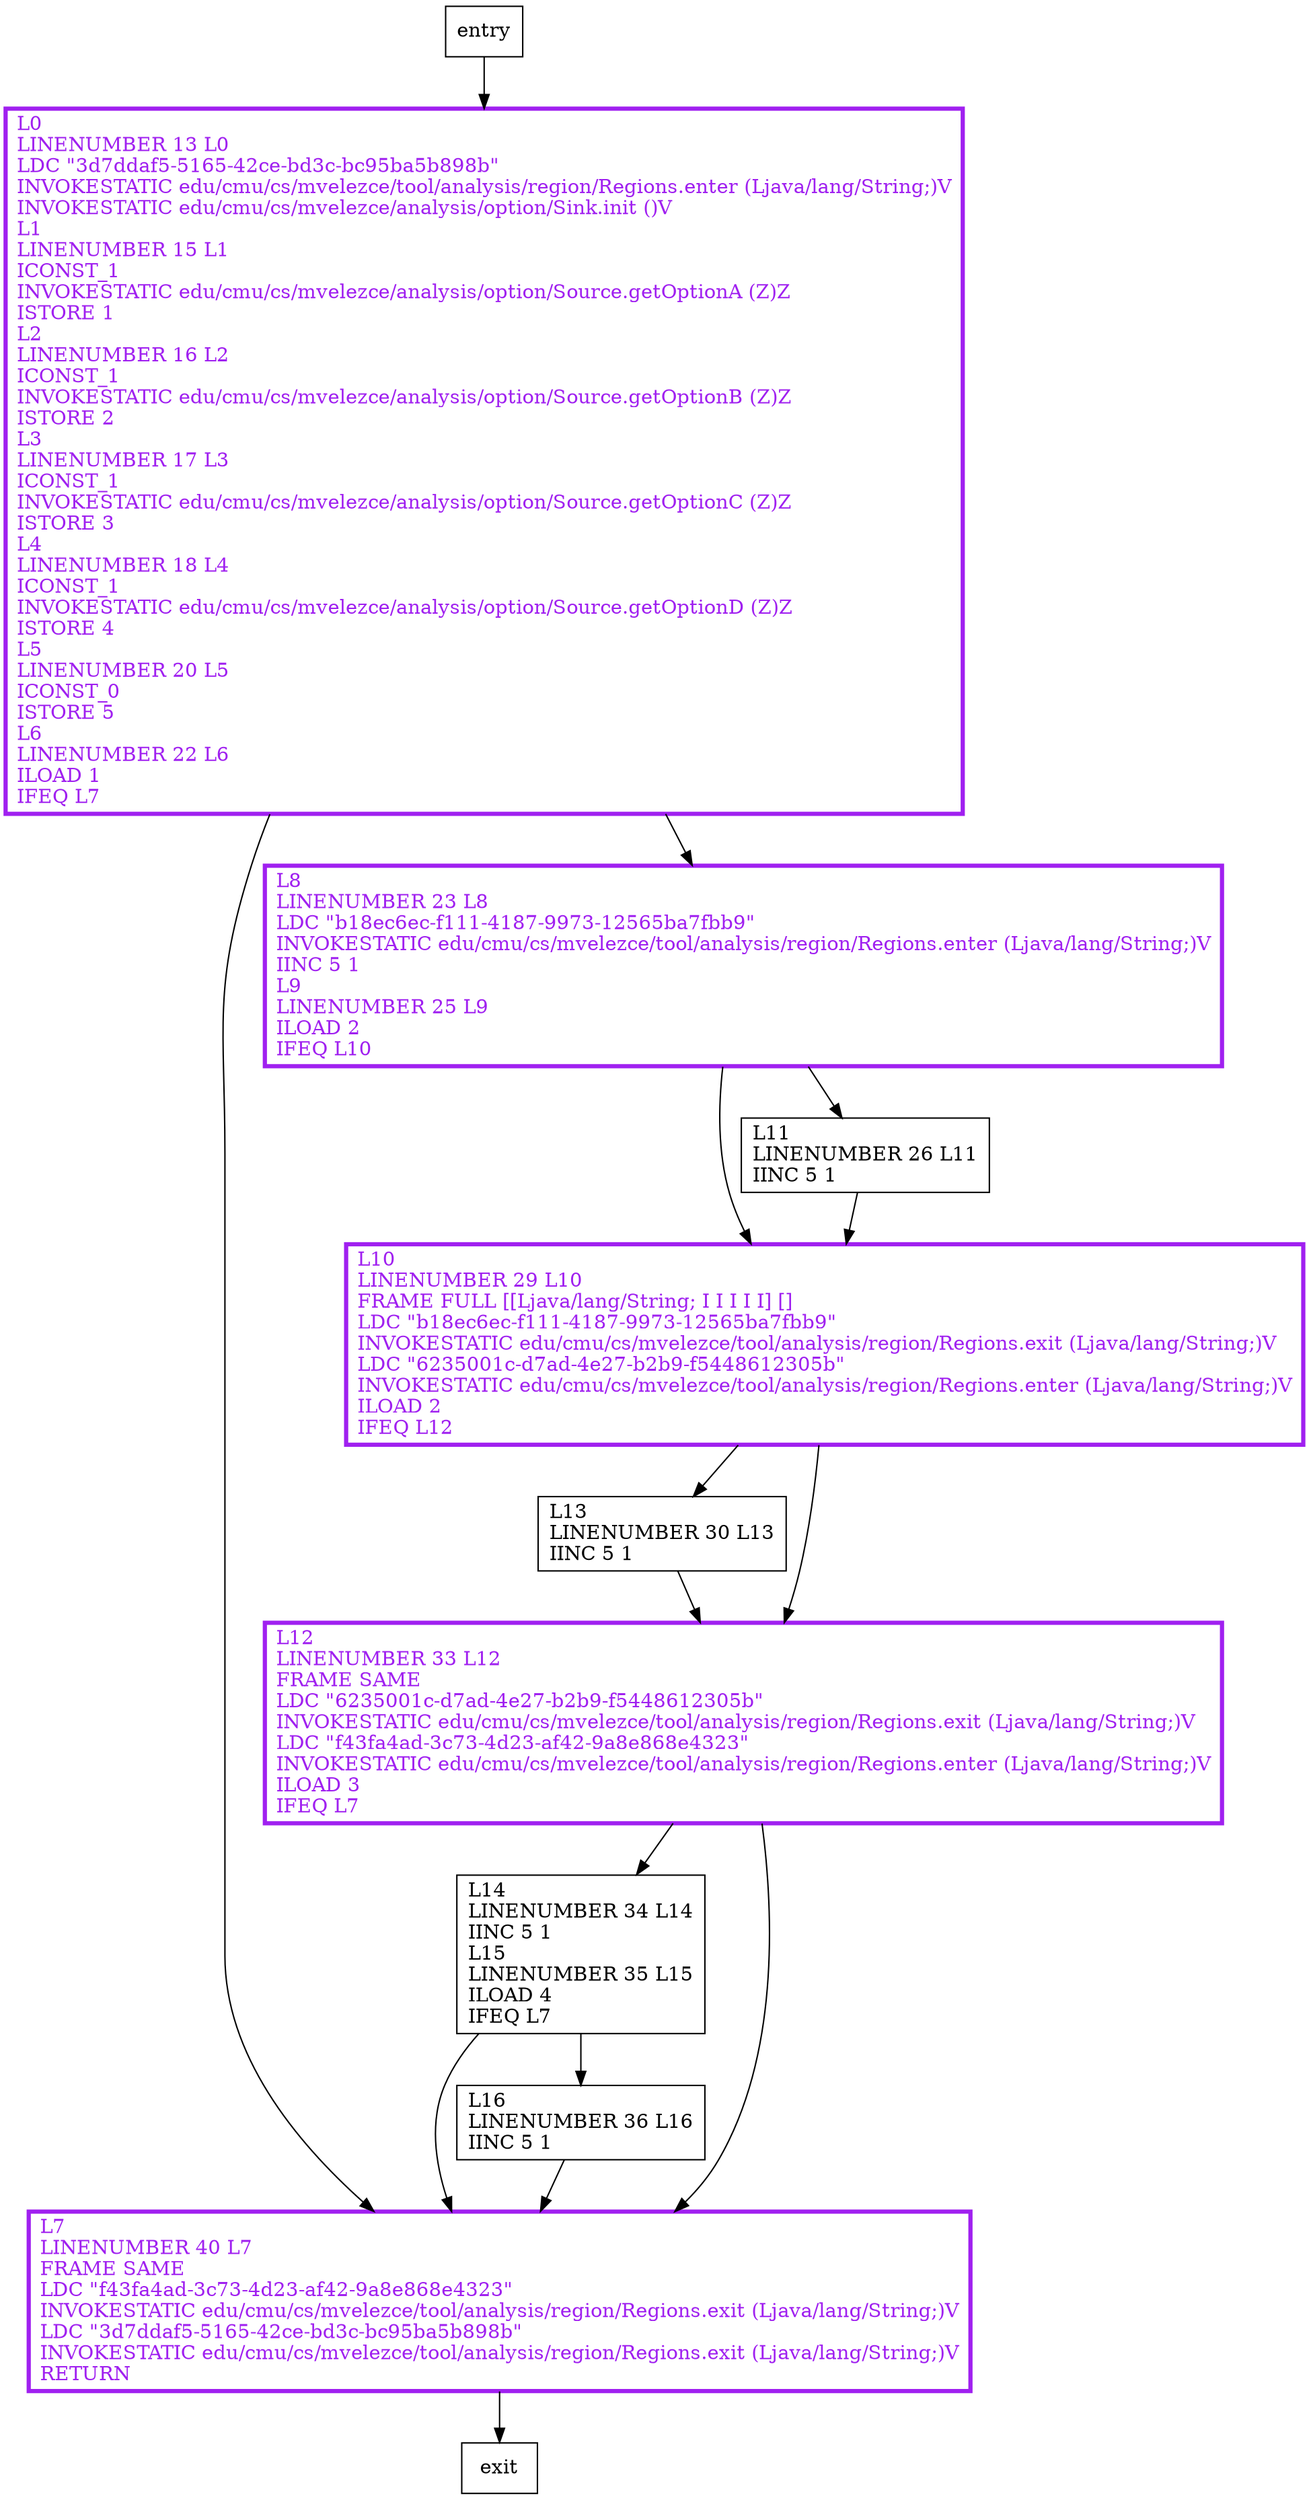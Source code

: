 digraph main {
node [shape=record];
623247230 [label="L13\lLINENUMBER 30 L13\lIINC 5 1\l"];
2123444693 [label="L10\lLINENUMBER 29 L10\lFRAME FULL [[Ljava/lang/String; I I I I I] []\lLDC \"b18ec6ec-f111-4187-9973-12565ba7fbb9\"\lINVOKESTATIC edu/cmu/cs/mvelezce/tool/analysis/region/Regions.exit (Ljava/lang/String;)V\lLDC \"6235001c-d7ad-4e27-b2b9-f5448612305b\"\lINVOKESTATIC edu/cmu/cs/mvelezce/tool/analysis/region/Regions.enter (Ljava/lang/String;)V\lILOAD 2\lIFEQ L12\l"];
1819776360 [label="L0\lLINENUMBER 13 L0\lLDC \"3d7ddaf5-5165-42ce-bd3c-bc95ba5b898b\"\lINVOKESTATIC edu/cmu/cs/mvelezce/tool/analysis/region/Regions.enter (Ljava/lang/String;)V\lINVOKESTATIC edu/cmu/cs/mvelezce/analysis/option/Sink.init ()V\lL1\lLINENUMBER 15 L1\lICONST_1\lINVOKESTATIC edu/cmu/cs/mvelezce/analysis/option/Source.getOptionA (Z)Z\lISTORE 1\lL2\lLINENUMBER 16 L2\lICONST_1\lINVOKESTATIC edu/cmu/cs/mvelezce/analysis/option/Source.getOptionB (Z)Z\lISTORE 2\lL3\lLINENUMBER 17 L3\lICONST_1\lINVOKESTATIC edu/cmu/cs/mvelezce/analysis/option/Source.getOptionC (Z)Z\lISTORE 3\lL4\lLINENUMBER 18 L4\lICONST_1\lINVOKESTATIC edu/cmu/cs/mvelezce/analysis/option/Source.getOptionD (Z)Z\lISTORE 4\lL5\lLINENUMBER 20 L5\lICONST_0\lISTORE 5\lL6\lLINENUMBER 22 L6\lILOAD 1\lIFEQ L7\l"];
773662650 [label="L11\lLINENUMBER 26 L11\lIINC 5 1\l"];
1380806038 [label="L14\lLINENUMBER 34 L14\lIINC 5 1\lL15\lLINENUMBER 35 L15\lILOAD 4\lIFEQ L7\l"];
255334292 [label="L7\lLINENUMBER 40 L7\lFRAME SAME\lLDC \"f43fa4ad-3c73-4d23-af42-9a8e868e4323\"\lINVOKESTATIC edu/cmu/cs/mvelezce/tool/analysis/region/Regions.exit (Ljava/lang/String;)V\lLDC \"3d7ddaf5-5165-42ce-bd3c-bc95ba5b898b\"\lINVOKESTATIC edu/cmu/cs/mvelezce/tool/analysis/region/Regions.exit (Ljava/lang/String;)V\lRETURN\l"];
355115154 [label="L16\lLINENUMBER 36 L16\lIINC 5 1\l"];
752684363 [label="L8\lLINENUMBER 23 L8\lLDC \"b18ec6ec-f111-4187-9973-12565ba7fbb9\"\lINVOKESTATIC edu/cmu/cs/mvelezce/tool/analysis/region/Regions.enter (Ljava/lang/String;)V\lIINC 5 1\lL9\lLINENUMBER 25 L9\lILOAD 2\lIFEQ L10\l"];
1641415002 [label="L12\lLINENUMBER 33 L12\lFRAME SAME\lLDC \"6235001c-d7ad-4e27-b2b9-f5448612305b\"\lINVOKESTATIC edu/cmu/cs/mvelezce/tool/analysis/region/Regions.exit (Ljava/lang/String;)V\lLDC \"f43fa4ad-3c73-4d23-af42-9a8e868e4323\"\lINVOKESTATIC edu/cmu/cs/mvelezce/tool/analysis/region/Regions.enter (Ljava/lang/String;)V\lILOAD 3\lIFEQ L7\l"];
entry;
exit;
entry -> 1819776360;
623247230 -> 1641415002;
2123444693 -> 623247230;
2123444693 -> 1641415002;
1819776360 -> 255334292;
1819776360 -> 752684363;
773662650 -> 2123444693;
1380806038 -> 255334292;
1380806038 -> 355115154;
255334292 -> exit;
355115154 -> 255334292;
752684363 -> 2123444693;
752684363 -> 773662650;
1641415002 -> 1380806038;
1641415002 -> 255334292;
2123444693[fontcolor="purple", penwidth=3, color="purple"];
1819776360[fontcolor="purple", penwidth=3, color="purple"];
255334292[fontcolor="purple", penwidth=3, color="purple"];
752684363[fontcolor="purple", penwidth=3, color="purple"];
1641415002[fontcolor="purple", penwidth=3, color="purple"];
}
